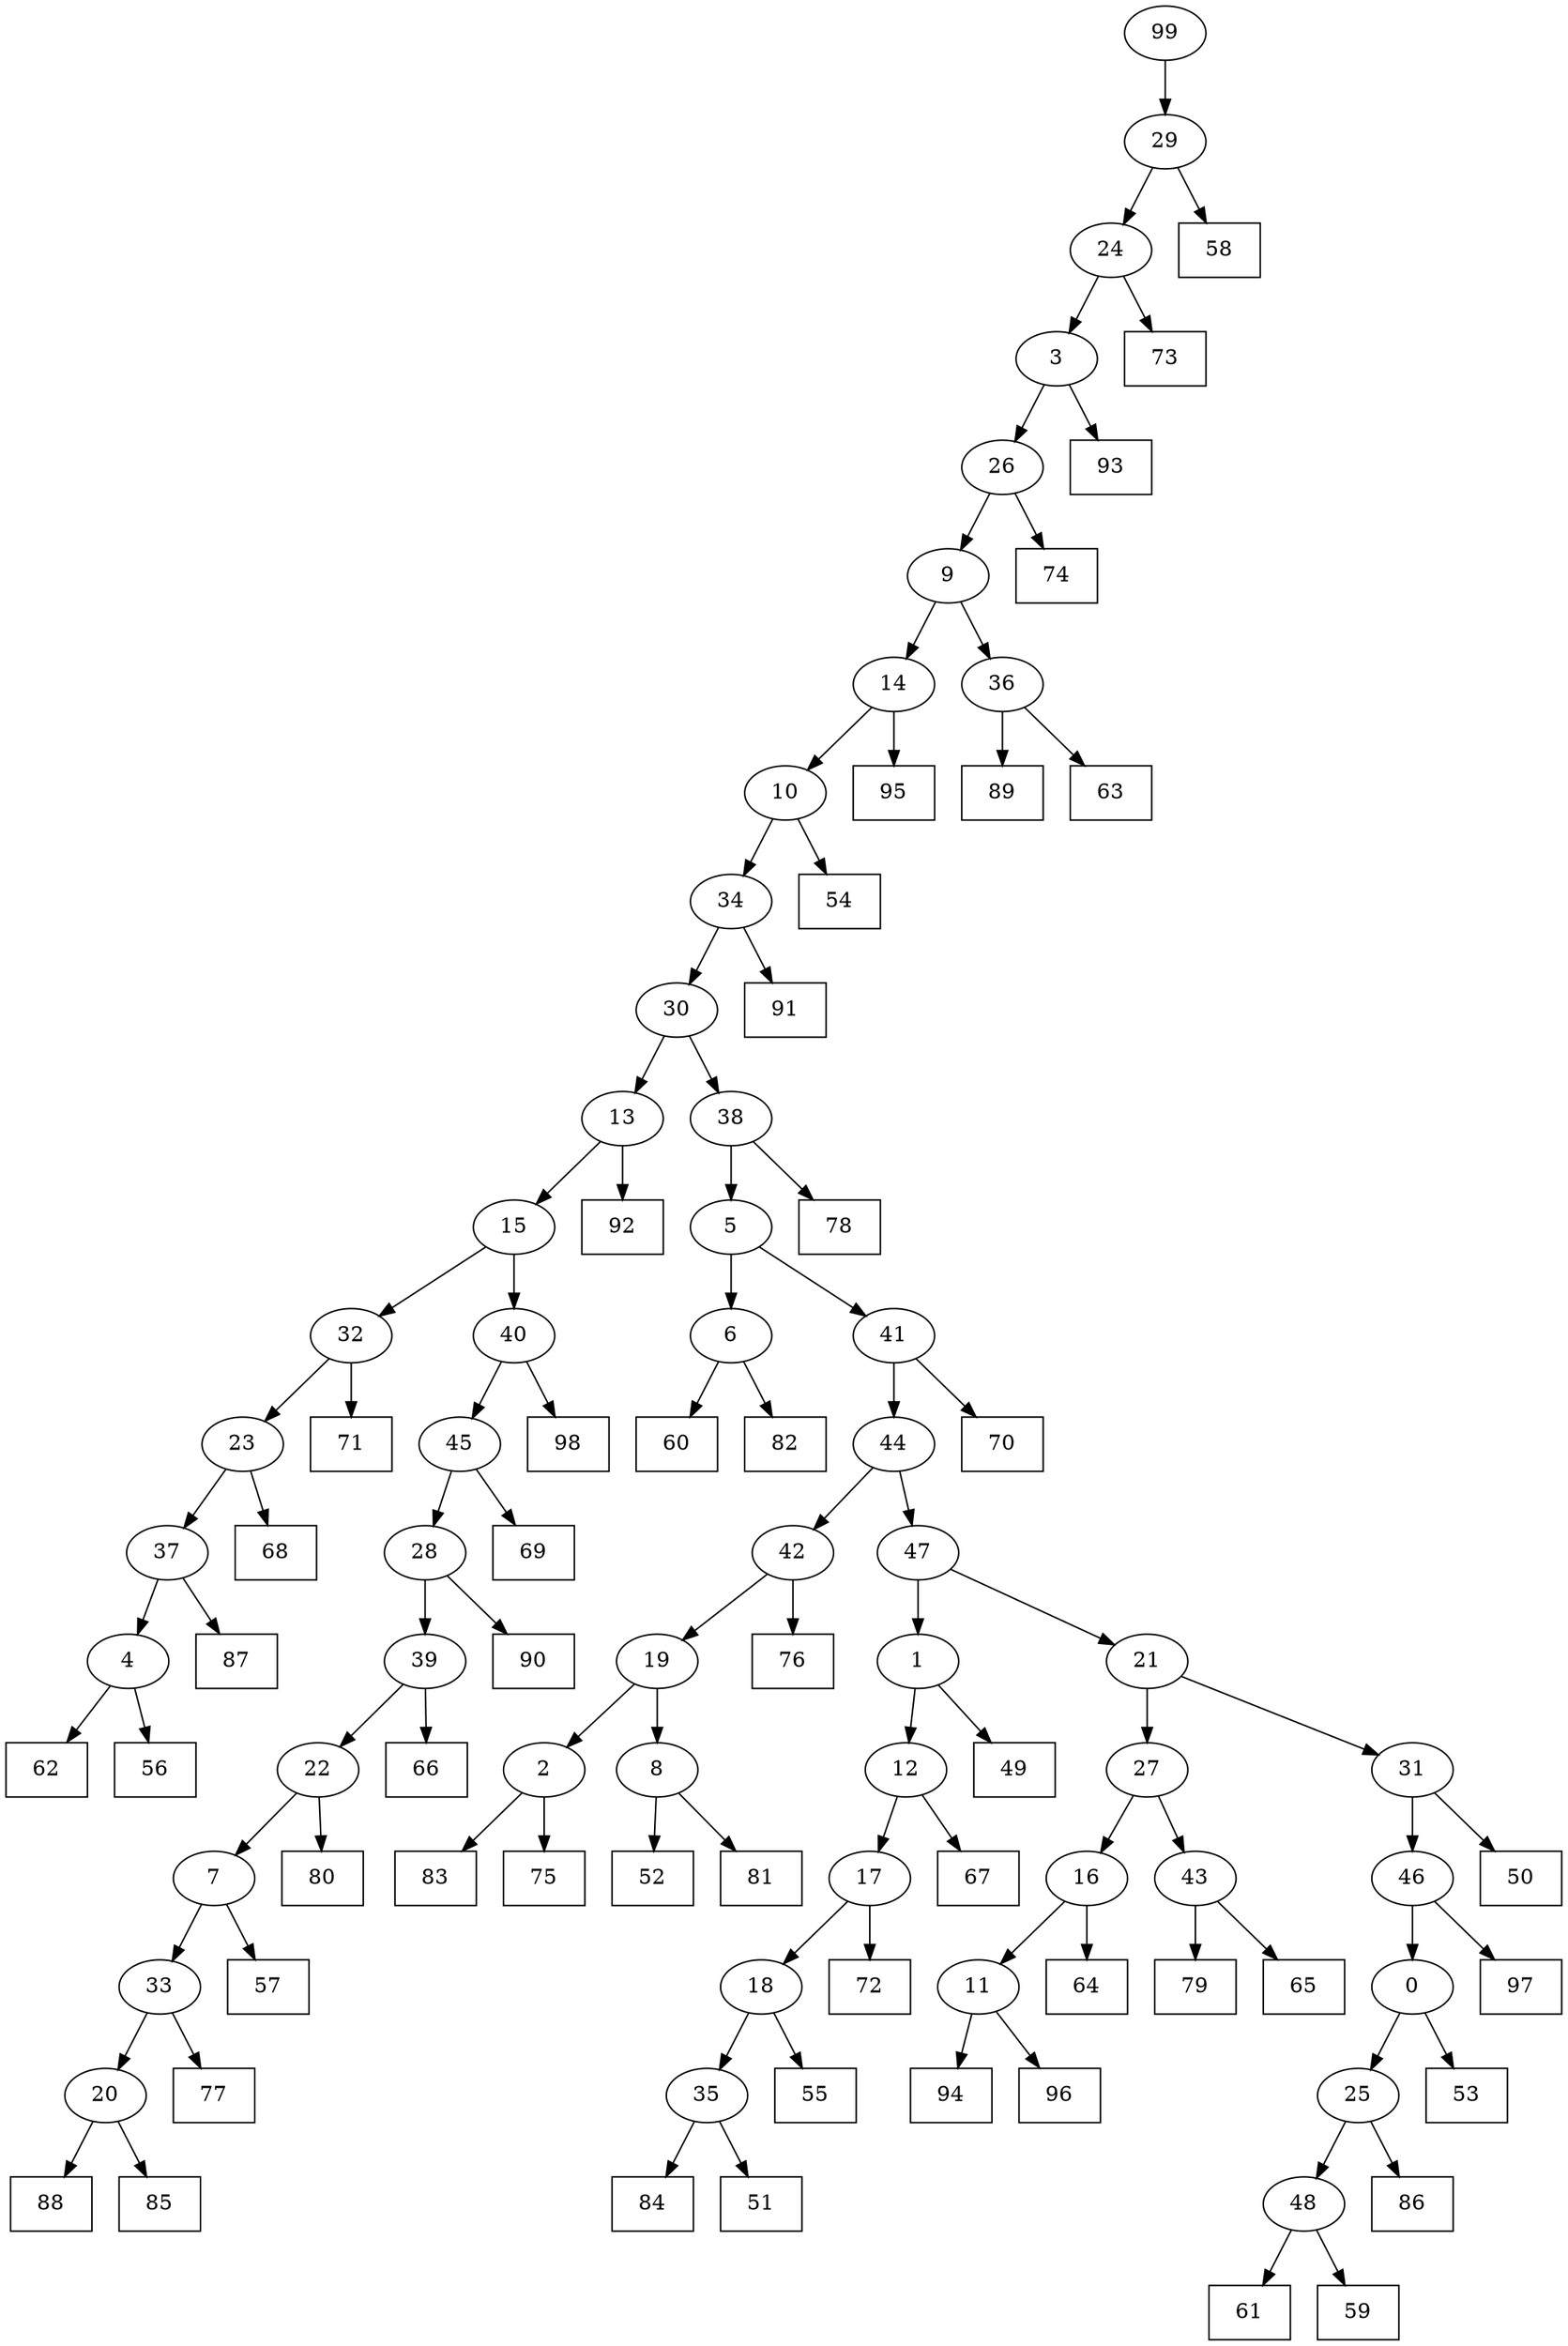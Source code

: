 digraph G {
0[label="0"];
1[label="1"];
2[label="2"];
3[label="3"];
4[label="4"];
5[label="5"];
6[label="6"];
7[label="7"];
8[label="8"];
9[label="9"];
10[label="10"];
11[label="11"];
12[label="12"];
13[label="13"];
14[label="14"];
15[label="15"];
16[label="16"];
17[label="17"];
18[label="18"];
19[label="19"];
20[label="20"];
21[label="21"];
22[label="22"];
23[label="23"];
24[label="24"];
25[label="25"];
26[label="26"];
27[label="27"];
28[label="28"];
29[label="29"];
30[label="30"];
31[label="31"];
32[label="32"];
33[label="33"];
34[label="34"];
35[label="35"];
36[label="36"];
37[label="37"];
38[label="38"];
39[label="39"];
40[label="40"];
41[label="41"];
42[label="42"];
43[label="43"];
44[label="44"];
45[label="45"];
46[label="46"];
47[label="47"];
48[label="48"];
49[shape=box,label="61"];
50[shape=box,label="59"];
51[shape=box,label="54"];
52[shape=box,label="84"];
53[shape=box,label="93"];
54[shape=box,label="70"];
55[shape=box,label="98"];
56[shape=box,label="64"];
57[shape=box,label="79"];
58[shape=box,label="60"];
59[shape=box,label="80"];
60[shape=box,label="95"];
61[shape=box,label="71"];
62[shape=box,label="72"];
63[shape=box,label="62"];
64[shape=box,label="91"];
65[shape=box,label="57"];
66[shape=box,label="77"];
67[shape=box,label="76"];
68[shape=box,label="90"];
69[shape=box,label="68"];
70[shape=box,label="87"];
71[shape=box,label="49"];
72[shape=box,label="65"];
73[shape=box,label="52"];
74[shape=box,label="69"];
75[shape=box,label="88"];
76[shape=box,label="53"];
77[shape=box,label="74"];
78[shape=box,label="56"];
79[shape=box,label="50"];
80[shape=box,label="55"];
81[shape=box,label="67"];
82[shape=box,label="94"];
83[shape=box,label="82"];
84[shape=box,label="81"];
85[shape=box,label="66"];
86[shape=box,label="89"];
87[shape=box,label="86"];
88[shape=box,label="85"];
89[shape=box,label="51"];
90[shape=box,label="97"];
91[shape=box,label="58"];
92[shape=box,label="63"];
93[shape=box,label="78"];
94[shape=box,label="96"];
95[shape=box,label="83"];
96[shape=box,label="75"];
97[shape=box,label="73"];
98[shape=box,label="92"];
99[label="99"];
39->85 ;
28->68 ;
11->82 ;
29->91 ;
20->75 ;
13->98 ;
30->38 ;
38->93 ;
46->90 ;
24->3 ;
32->61 ;
4->78 ;
18->35 ;
35->89 ;
34->64 ;
43->57 ;
41->54 ;
1->71 ;
42->67 ;
15->32 ;
20->88 ;
8->84 ;
18->80 ;
16->56 ;
8->73 ;
6->58 ;
33->66 ;
42->19 ;
22->59 ;
0->76 ;
10->51 ;
12->81 ;
45->74 ;
9->36 ;
36->86 ;
4->63 ;
17->62 ;
39->22 ;
48->49 ;
7->33 ;
99->29 ;
29->24 ;
22->7 ;
25->48 ;
48->50 ;
24->97 ;
3->26 ;
26->77 ;
19->8 ;
47->1 ;
3->53 ;
35->52 ;
19->2 ;
2->96 ;
36->92 ;
5->41 ;
23->69 ;
27->43 ;
32->23 ;
23->37 ;
40->55 ;
33->20 ;
44->42 ;
34->30 ;
30->13 ;
1->12 ;
12->17 ;
0->25 ;
25->87 ;
37->70 ;
46->0 ;
38->5 ;
31->46 ;
26->9 ;
9->14 ;
14->60 ;
21->31 ;
31->79 ;
7->65 ;
27->16 ;
2->95 ;
47->21 ;
21->27 ;
43->72 ;
5->6 ;
6->83 ;
16->11 ;
11->94 ;
37->4 ;
45->28 ;
28->39 ;
41->44 ;
44->47 ;
13->15 ;
15->40 ;
40->45 ;
17->18 ;
14->10 ;
10->34 ;
}
